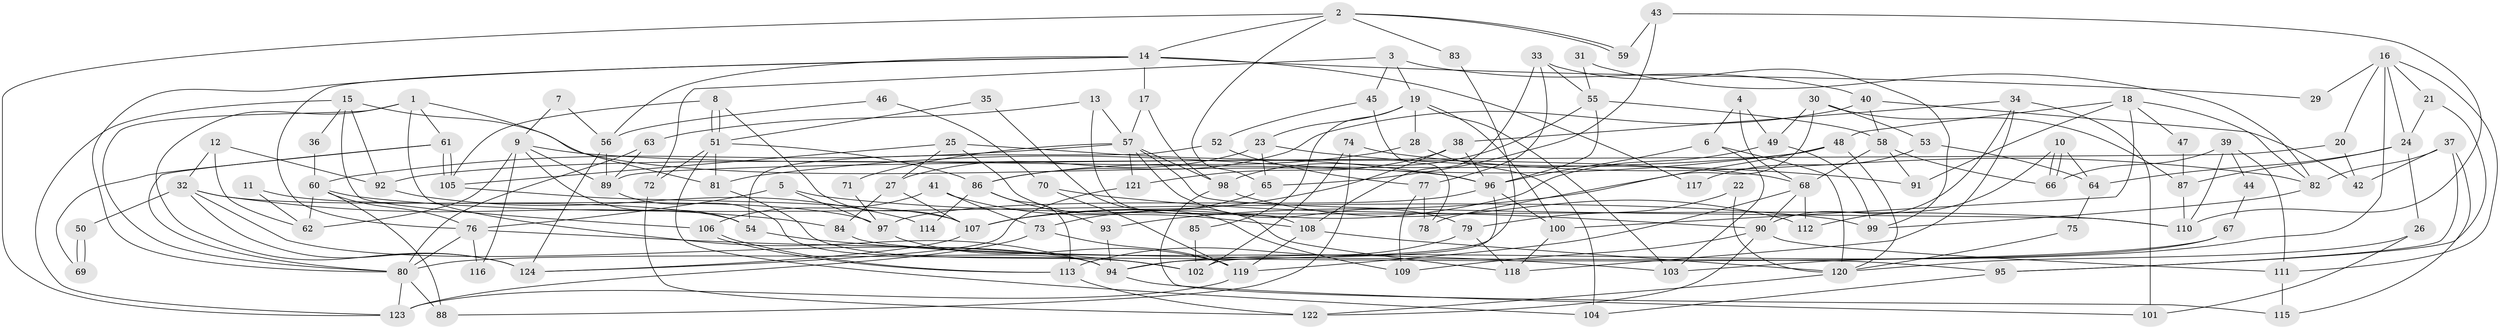 // coarse degree distribution, {7: 0.07317073170731707, 5: 0.18292682926829268, 4: 0.17073170731707318, 6: 0.12195121951219512, 10: 0.036585365853658534, 2: 0.17073170731707318, 3: 0.14634146341463414, 8: 0.06097560975609756, 9: 0.036585365853658534}
// Generated by graph-tools (version 1.1) at 2025/52/02/27/25 19:52:08]
// undirected, 124 vertices, 248 edges
graph export_dot {
graph [start="1"]
  node [color=gray90,style=filled];
  1;
  2;
  3;
  4;
  5;
  6;
  7;
  8;
  9;
  10;
  11;
  12;
  13;
  14;
  15;
  16;
  17;
  18;
  19;
  20;
  21;
  22;
  23;
  24;
  25;
  26;
  27;
  28;
  29;
  30;
  31;
  32;
  33;
  34;
  35;
  36;
  37;
  38;
  39;
  40;
  41;
  42;
  43;
  44;
  45;
  46;
  47;
  48;
  49;
  50;
  51;
  52;
  53;
  54;
  55;
  56;
  57;
  58;
  59;
  60;
  61;
  62;
  63;
  64;
  65;
  66;
  67;
  68;
  69;
  70;
  71;
  72;
  73;
  74;
  75;
  76;
  77;
  78;
  79;
  80;
  81;
  82;
  83;
  84;
  85;
  86;
  87;
  88;
  89;
  90;
  91;
  92;
  93;
  94;
  95;
  96;
  97;
  98;
  99;
  100;
  101;
  102;
  103;
  104;
  105;
  106;
  107;
  108;
  109;
  110;
  111;
  112;
  113;
  114;
  115;
  116;
  117;
  118;
  119;
  120;
  121;
  122;
  123;
  124;
  1 -- 94;
  1 -- 81;
  1 -- 61;
  1 -- 80;
  1 -- 124;
  2 -- 59;
  2 -- 59;
  2 -- 14;
  2 -- 65;
  2 -- 83;
  2 -- 123;
  3 -- 45;
  3 -- 40;
  3 -- 19;
  3 -- 72;
  4 -- 68;
  4 -- 49;
  4 -- 6;
  5 -- 76;
  5 -- 97;
  5 -- 110;
  6 -- 96;
  6 -- 103;
  6 -- 120;
  7 -- 56;
  7 -- 9;
  8 -- 107;
  8 -- 51;
  8 -- 51;
  8 -- 105;
  9 -- 89;
  9 -- 68;
  9 -- 54;
  9 -- 62;
  9 -- 116;
  10 -- 66;
  10 -- 66;
  10 -- 112;
  10 -- 64;
  11 -- 62;
  11 -- 97;
  12 -- 32;
  12 -- 62;
  12 -- 92;
  13 -- 108;
  13 -- 57;
  13 -- 63;
  14 -- 80;
  14 -- 56;
  14 -- 17;
  14 -- 29;
  14 -- 76;
  14 -- 117;
  15 -- 123;
  15 -- 92;
  15 -- 36;
  15 -- 96;
  15 -- 106;
  16 -- 94;
  16 -- 24;
  16 -- 20;
  16 -- 21;
  16 -- 29;
  16 -- 111;
  17 -- 57;
  17 -- 98;
  18 -- 48;
  18 -- 82;
  18 -- 47;
  18 -- 91;
  18 -- 100;
  19 -- 23;
  19 -- 28;
  19 -- 85;
  19 -- 100;
  19 -- 103;
  20 -- 42;
  20 -- 89;
  21 -- 95;
  21 -- 24;
  22 -- 79;
  22 -- 120;
  23 -- 91;
  23 -- 27;
  23 -- 65;
  24 -- 26;
  24 -- 64;
  24 -- 87;
  25 -- 105;
  25 -- 96;
  25 -- 27;
  25 -- 109;
  26 -- 120;
  26 -- 101;
  27 -- 107;
  27 -- 84;
  28 -- 86;
  28 -- 104;
  30 -- 87;
  30 -- 49;
  30 -- 53;
  30 -- 78;
  31 -- 55;
  31 -- 82;
  32 -- 54;
  32 -- 84;
  32 -- 50;
  32 -- 94;
  32 -- 124;
  33 -- 108;
  33 -- 55;
  33 -- 77;
  33 -- 99;
  34 -- 90;
  34 -- 38;
  34 -- 101;
  34 -- 118;
  35 -- 118;
  35 -- 51;
  36 -- 60;
  37 -- 82;
  37 -- 115;
  37 -- 42;
  37 -- 95;
  38 -- 96;
  38 -- 107;
  38 -- 121;
  39 -- 66;
  39 -- 110;
  39 -- 44;
  39 -- 111;
  40 -- 58;
  40 -- 86;
  40 -- 42;
  41 -- 73;
  41 -- 106;
  41 -- 108;
  43 -- 65;
  43 -- 110;
  43 -- 59;
  44 -- 67;
  45 -- 52;
  45 -- 78;
  46 -- 70;
  46 -- 56;
  47 -- 87;
  48 -- 120;
  48 -- 93;
  48 -- 81;
  48 -- 92;
  49 -- 107;
  49 -- 99;
  50 -- 69;
  50 -- 69;
  51 -- 81;
  51 -- 72;
  51 -- 86;
  51 -- 104;
  52 -- 54;
  52 -- 77;
  53 -- 64;
  53 -- 117;
  54 -- 103;
  55 -- 96;
  55 -- 98;
  55 -- 58;
  56 -- 89;
  56 -- 124;
  57 -- 121;
  57 -- 79;
  57 -- 60;
  57 -- 71;
  57 -- 98;
  57 -- 110;
  58 -- 68;
  58 -- 66;
  58 -- 91;
  60 -- 76;
  60 -- 62;
  60 -- 88;
  60 -- 99;
  61 -- 105;
  61 -- 105;
  61 -- 69;
  61 -- 80;
  63 -- 80;
  63 -- 89;
  64 -- 75;
  65 -- 73;
  67 -- 103;
  67 -- 80;
  68 -- 119;
  68 -- 90;
  68 -- 112;
  70 -- 119;
  70 -- 90;
  71 -- 97;
  72 -- 122;
  73 -- 123;
  73 -- 119;
  74 -- 102;
  74 -- 88;
  74 -- 82;
  75 -- 120;
  76 -- 80;
  76 -- 102;
  76 -- 116;
  77 -- 109;
  77 -- 78;
  79 -- 118;
  79 -- 113;
  80 -- 88;
  80 -- 123;
  81 -- 102;
  82 -- 99;
  83 -- 94;
  84 -- 95;
  85 -- 102;
  86 -- 113;
  86 -- 93;
  86 -- 114;
  87 -- 110;
  89 -- 94;
  90 -- 111;
  90 -- 122;
  90 -- 109;
  92 -- 114;
  93 -- 94;
  94 -- 101;
  95 -- 104;
  96 -- 100;
  96 -- 97;
  96 -- 102;
  97 -- 119;
  98 -- 112;
  98 -- 115;
  100 -- 118;
  105 -- 107;
  106 -- 113;
  106 -- 113;
  107 -- 124;
  108 -- 119;
  108 -- 120;
  111 -- 115;
  113 -- 122;
  119 -- 123;
  120 -- 122;
  121 -- 124;
}
